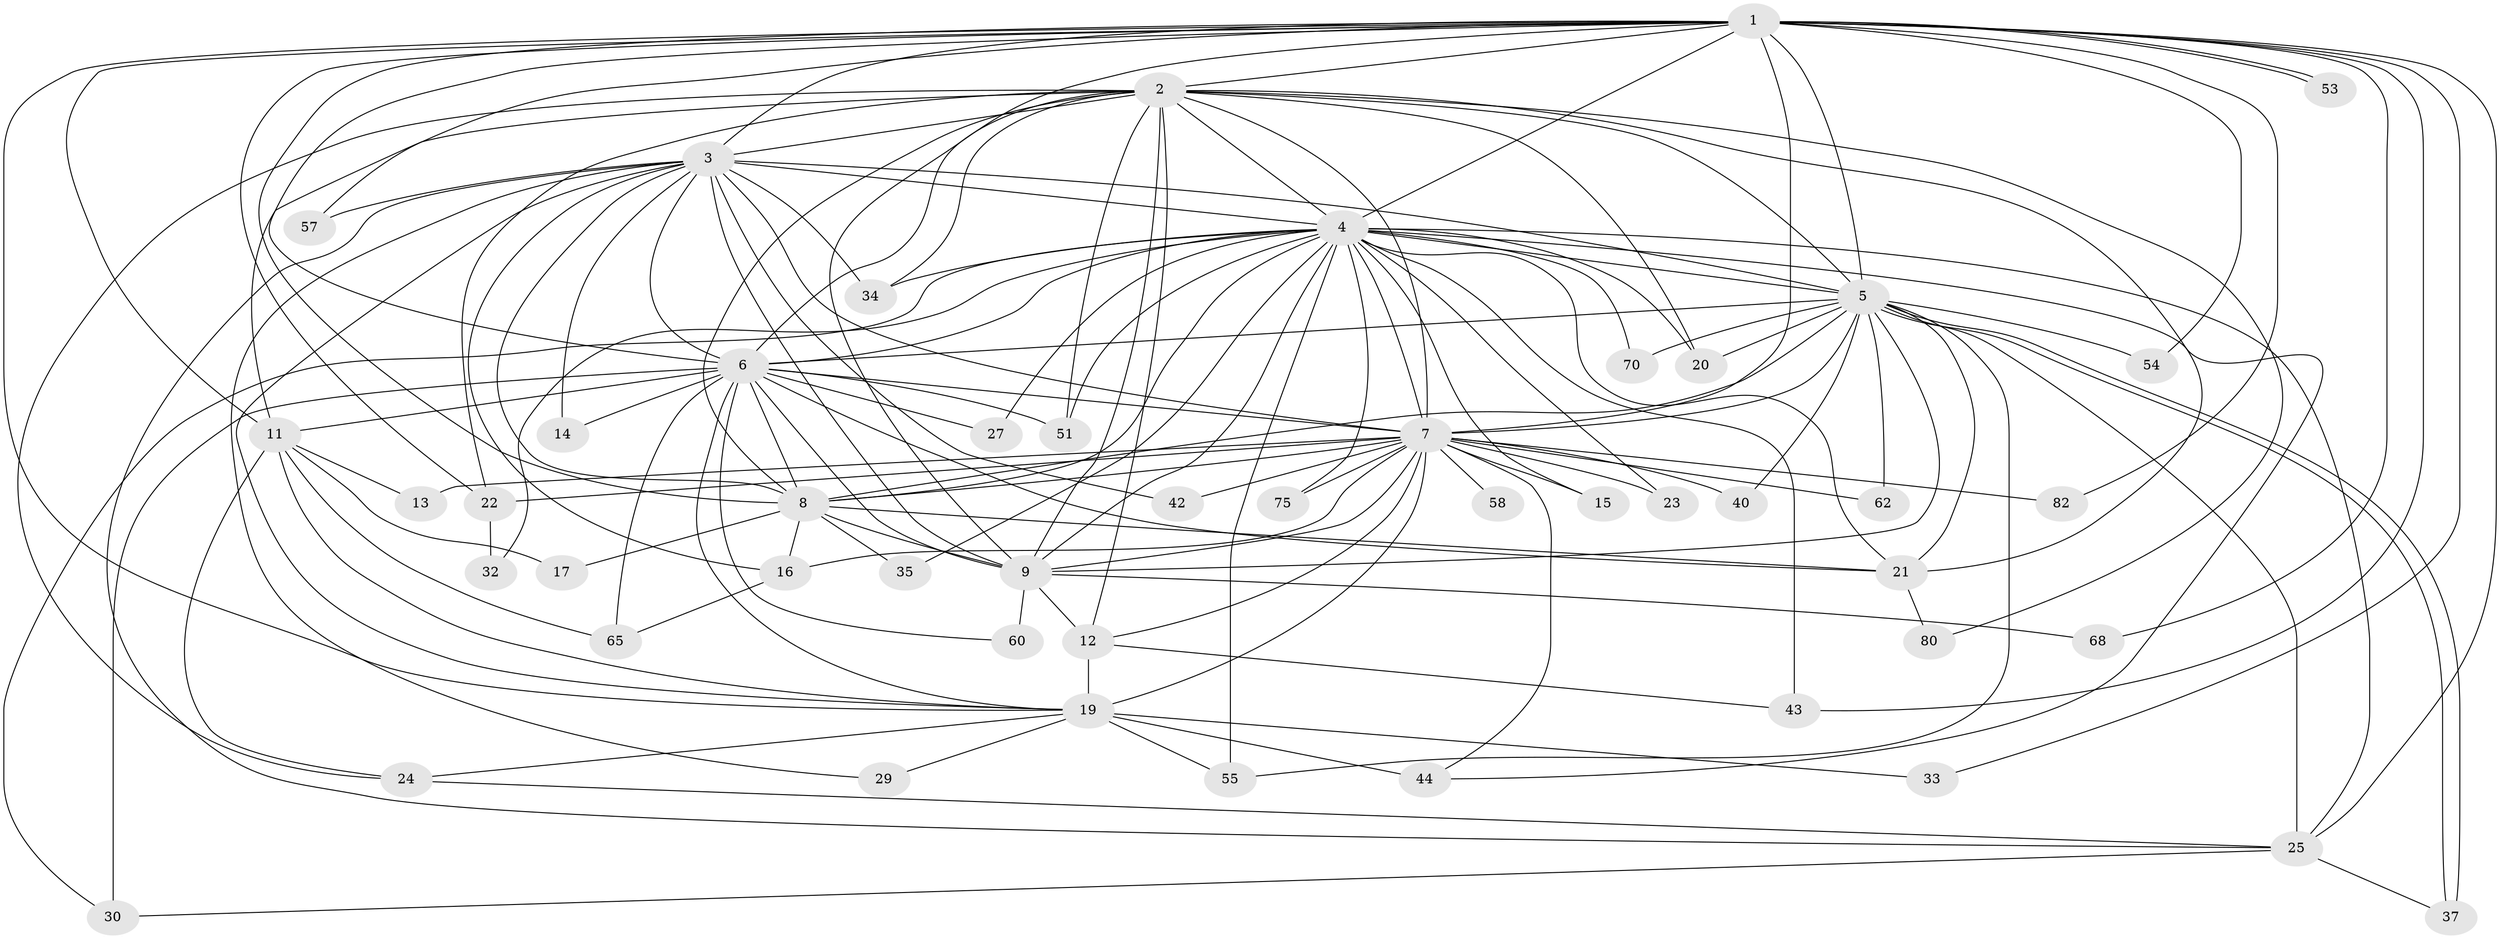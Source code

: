 // original degree distribution, {22: 0.012195121951219513, 18: 0.024390243902439025, 17: 0.012195121951219513, 24: 0.012195121951219513, 19: 0.012195121951219513, 14: 0.024390243902439025, 12: 0.012195121951219513, 20: 0.012195121951219513, 9: 0.024390243902439025, 6: 0.024390243902439025, 2: 0.5487804878048781, 4: 0.08536585365853659, 3: 0.18292682926829268, 7: 0.012195121951219513}
// Generated by graph-tools (version 1.1) at 2025/17/03/04/25 18:17:54]
// undirected, 49 vertices, 139 edges
graph export_dot {
graph [start="1"]
  node [color=gray90,style=filled];
  1 [super="+31"];
  2;
  3;
  4 [super="+18+48+47"];
  5;
  6;
  7 [super="+10"];
  8 [super="+76"];
  9;
  11 [super="+77+28"];
  12 [super="+36+46"];
  13;
  14;
  15;
  16;
  17;
  19 [super="+71+67+38"];
  20 [super="+72"];
  21 [super="+41+61+49"];
  22 [super="+26"];
  23;
  24;
  25 [super="+39+66"];
  27;
  29;
  30;
  32;
  33;
  34 [super="+59"];
  35;
  37 [super="+69"];
  40 [super="+56"];
  42;
  43;
  44 [super="+52"];
  51 [super="+64"];
  53;
  54;
  55;
  57;
  58;
  60;
  62;
  65 [super="+81"];
  68;
  70;
  75;
  80;
  82;
  1 -- 2;
  1 -- 3;
  1 -- 4;
  1 -- 5;
  1 -- 6;
  1 -- 7 [weight=2];
  1 -- 8;
  1 -- 9;
  1 -- 33;
  1 -- 43;
  1 -- 53;
  1 -- 53;
  1 -- 54;
  1 -- 57;
  1 -- 68;
  1 -- 82;
  1 -- 19;
  1 -- 25;
  1 -- 22;
  1 -- 11 [weight=2];
  2 -- 3;
  2 -- 4;
  2 -- 5;
  2 -- 6;
  2 -- 7 [weight=2];
  2 -- 8;
  2 -- 9;
  2 -- 11;
  2 -- 20;
  2 -- 22;
  2 -- 24;
  2 -- 34;
  2 -- 51;
  2 -- 80;
  2 -- 21;
  2 -- 12;
  3 -- 4;
  3 -- 5;
  3 -- 6;
  3 -- 7 [weight=2];
  3 -- 8;
  3 -- 9;
  3 -- 14;
  3 -- 16;
  3 -- 19;
  3 -- 25;
  3 -- 29;
  3 -- 42;
  3 -- 57;
  3 -- 34;
  4 -- 5;
  4 -- 6;
  4 -- 7 [weight=2];
  4 -- 8 [weight=2];
  4 -- 9;
  4 -- 15;
  4 -- 21;
  4 -- 23;
  4 -- 30;
  4 -- 34;
  4 -- 35;
  4 -- 44;
  4 -- 70;
  4 -- 75;
  4 -- 51;
  4 -- 20;
  4 -- 32;
  4 -- 27;
  4 -- 43;
  4 -- 25;
  4 -- 55;
  5 -- 6;
  5 -- 7 [weight=2];
  5 -- 8;
  5 -- 9;
  5 -- 20;
  5 -- 21;
  5 -- 37;
  5 -- 37;
  5 -- 40;
  5 -- 54;
  5 -- 55;
  5 -- 62;
  5 -- 70;
  5 -- 25;
  6 -- 7 [weight=2];
  6 -- 8;
  6 -- 9;
  6 -- 11;
  6 -- 14;
  6 -- 27;
  6 -- 30;
  6 -- 51;
  6 -- 60;
  6 -- 65;
  6 -- 21;
  6 -- 19;
  7 -- 8 [weight=2];
  7 -- 9 [weight=2];
  7 -- 12;
  7 -- 16;
  7 -- 23;
  7 -- 58 [weight=2];
  7 -- 62;
  7 -- 75;
  7 -- 13;
  7 -- 15;
  7 -- 82;
  7 -- 19;
  7 -- 22;
  7 -- 40 [weight=2];
  7 -- 42;
  7 -- 44;
  8 -- 9;
  8 -- 17;
  8 -- 35;
  8 -- 21;
  8 -- 16;
  9 -- 12;
  9 -- 60;
  9 -- 68;
  11 -- 13;
  11 -- 17;
  11 -- 24;
  11 -- 65;
  11 -- 19;
  12 -- 43;
  12 -- 19 [weight=3];
  16 -- 65;
  19 -- 29;
  19 -- 33;
  19 -- 44 [weight=2];
  19 -- 55;
  19 -- 24;
  21 -- 80;
  22 -- 32;
  24 -- 25;
  25 -- 30;
  25 -- 37;
}
